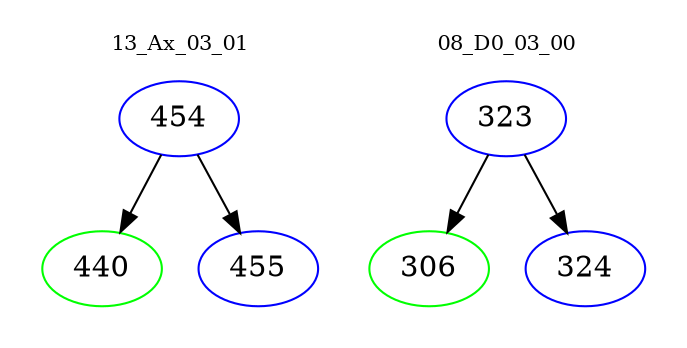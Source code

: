 digraph{
subgraph cluster_0 {
color = white
label = "13_Ax_03_01";
fontsize=10;
T0_454 [label="454", color="blue"]
T0_454 -> T0_440 [color="black"]
T0_440 [label="440", color="green"]
T0_454 -> T0_455 [color="black"]
T0_455 [label="455", color="blue"]
}
subgraph cluster_1 {
color = white
label = "08_D0_03_00";
fontsize=10;
T1_323 [label="323", color="blue"]
T1_323 -> T1_306 [color="black"]
T1_306 [label="306", color="green"]
T1_323 -> T1_324 [color="black"]
T1_324 [label="324", color="blue"]
}
}
